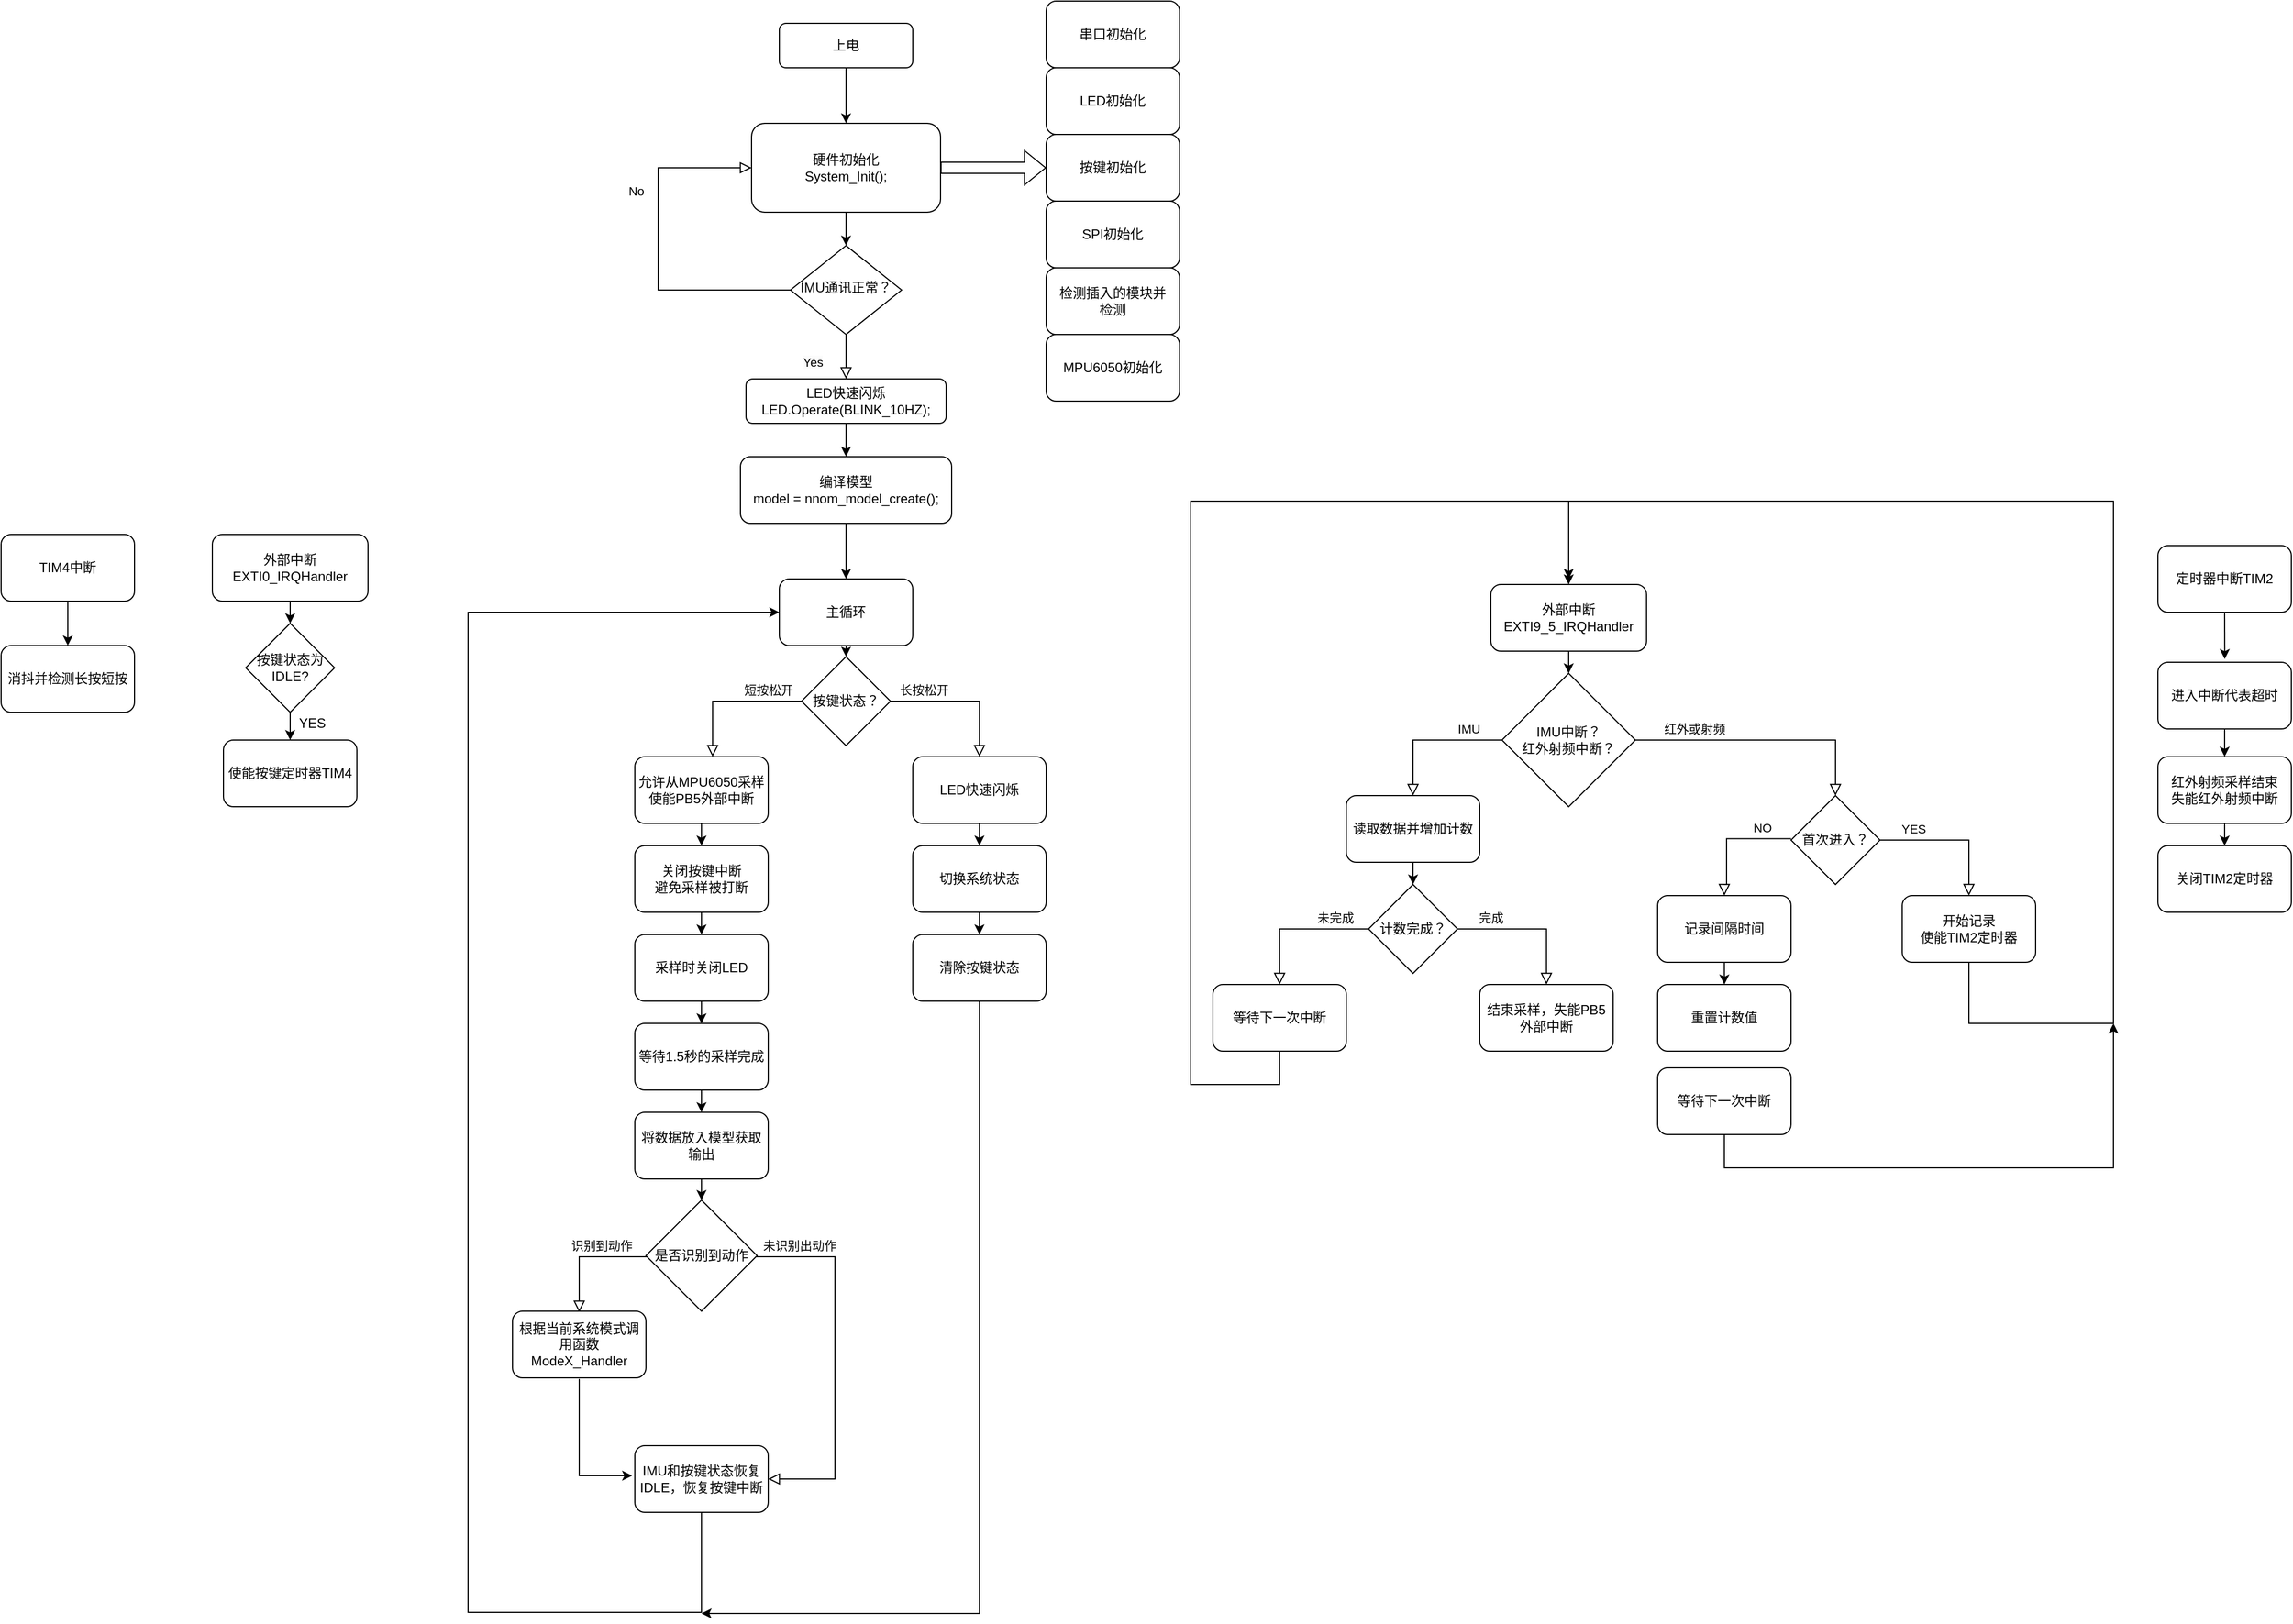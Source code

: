 <mxfile version="24.7.7">
  <diagram id="C5RBs43oDa-KdzZeNtuy" name="Page-1">
    <mxGraphModel dx="1990" dy="1790" grid="1" gridSize="10" guides="1" tooltips="1" connect="1" arrows="1" fold="1" page="1" pageScale="1" pageWidth="827" pageHeight="1169" math="0" shadow="0">
      <root>
        <mxCell id="WIyWlLk6GJQsqaUBKTNV-0" />
        <mxCell id="WIyWlLk6GJQsqaUBKTNV-1" parent="WIyWlLk6GJQsqaUBKTNV-0" />
        <mxCell id="WIyWlLk6GJQsqaUBKTNV-7" value="硬件初始化&lt;br&gt;&lt;div&gt;System_Init();&lt;br&gt;&lt;/div&gt;" style="rounded=1;whiteSpace=wrap;html=1;fontSize=12;glass=0;strokeWidth=1;shadow=0;" parent="WIyWlLk6GJQsqaUBKTNV-1" vertex="1">
          <mxGeometry x="135" y="40" width="170" height="80" as="geometry" />
        </mxCell>
        <mxCell id="WIyWlLk6GJQsqaUBKTNV-8" value="No" style="rounded=0;html=1;jettySize=auto;orthogonalLoop=1;fontSize=11;endArrow=block;endFill=0;endSize=8;strokeWidth=1;shadow=0;labelBackgroundColor=none;edgeStyle=orthogonalEdgeStyle;entryX=0;entryY=0.5;entryDx=0;entryDy=0;" parent="WIyWlLk6GJQsqaUBKTNV-1" source="WIyWlLk6GJQsqaUBKTNV-10" target="WIyWlLk6GJQsqaUBKTNV-7" edge="1">
          <mxGeometry x="0.333" y="20" relative="1" as="geometry">
            <mxPoint as="offset" />
            <mxPoint x="50.029" y="30" as="targetPoint" />
            <Array as="points">
              <mxPoint x="51" y="190" />
              <mxPoint x="51" y="80" />
            </Array>
          </mxGeometry>
        </mxCell>
        <mxCell id="WIyWlLk6GJQsqaUBKTNV-9" value="&#xa;&lt;span style=&quot;color: rgb(0, 0, 0); font-family: Helvetica; font-size: 11px; font-style: normal; font-variant-ligatures: normal; font-variant-caps: normal; font-weight: 400; letter-spacing: normal; orphans: 2; text-align: center; text-indent: 0px; text-transform: none; widows: 2; word-spacing: 0px; -webkit-text-stroke-width: 0px; white-space: nowrap; background-color: rgb(251, 251, 251); text-decoration-thickness: initial; text-decoration-style: initial; text-decoration-color: initial; display: inline !important; float: none;&quot;&gt;Yes&lt;/span&gt;&#xa;&#xa;" style="edgeStyle=orthogonalEdgeStyle;rounded=0;html=1;jettySize=auto;orthogonalLoop=1;fontSize=11;endArrow=block;endFill=0;endSize=8;strokeWidth=1;shadow=0;labelBackgroundColor=none;" parent="WIyWlLk6GJQsqaUBKTNV-1" source="WIyWlLk6GJQsqaUBKTNV-10" target="WIyWlLk6GJQsqaUBKTNV-12" edge="1">
          <mxGeometry x="0.6" y="-30" relative="1" as="geometry">
            <mxPoint as="offset" />
          </mxGeometry>
        </mxCell>
        <mxCell id="WIyWlLk6GJQsqaUBKTNV-10" value="IMU通讯正常？" style="rhombus;whiteSpace=wrap;html=1;shadow=0;fontFamily=Helvetica;fontSize=12;align=center;strokeWidth=1;spacing=6;spacingTop=-4;" parent="WIyWlLk6GJQsqaUBKTNV-1" vertex="1">
          <mxGeometry x="170" y="150" width="100" height="80" as="geometry" />
        </mxCell>
        <mxCell id="WIyWlLk6GJQsqaUBKTNV-12" value="LED快速闪烁&lt;div&gt;LED.Operate(BLINK_10HZ);&lt;br&gt;&lt;/div&gt;" style="rounded=1;whiteSpace=wrap;html=1;fontSize=12;glass=0;strokeWidth=1;shadow=0;" parent="WIyWlLk6GJQsqaUBKTNV-1" vertex="1">
          <mxGeometry x="130" y="270" width="180" height="40" as="geometry" />
        </mxCell>
        <mxCell id="cGzzTtDJnLrmd89lkDur-1" value="上电" style="rounded=1;whiteSpace=wrap;html=1;fontSize=12;glass=0;strokeWidth=1;shadow=0;" vertex="1" parent="WIyWlLk6GJQsqaUBKTNV-1">
          <mxGeometry x="160" y="-50" width="120" height="40" as="geometry" />
        </mxCell>
        <mxCell id="cGzzTtDJnLrmd89lkDur-4" value="" style="endArrow=classic;html=1;rounded=0;exitX=0.5;exitY=1;exitDx=0;exitDy=0;entryX=0.5;entryY=0;entryDx=0;entryDy=0;" edge="1" parent="WIyWlLk6GJQsqaUBKTNV-1" source="WIyWlLk6GJQsqaUBKTNV-7" target="WIyWlLk6GJQsqaUBKTNV-10">
          <mxGeometry width="50" height="50" relative="1" as="geometry">
            <mxPoint x="280" y="260" as="sourcePoint" />
            <mxPoint x="330" y="210" as="targetPoint" />
          </mxGeometry>
        </mxCell>
        <mxCell id="cGzzTtDJnLrmd89lkDur-5" value="" style="endArrow=classic;html=1;rounded=0;exitX=0.5;exitY=1;exitDx=0;exitDy=0;entryX=0.5;entryY=0;entryDx=0;entryDy=0;" edge="1" parent="WIyWlLk6GJQsqaUBKTNV-1" source="cGzzTtDJnLrmd89lkDur-1" target="WIyWlLk6GJQsqaUBKTNV-7">
          <mxGeometry width="50" height="50" relative="1" as="geometry">
            <mxPoint x="230" y="80" as="sourcePoint" />
            <mxPoint x="280" y="30" as="targetPoint" />
          </mxGeometry>
        </mxCell>
        <mxCell id="cGzzTtDJnLrmd89lkDur-8" value="编译模型&lt;div&gt;model = nnom_model_create();&lt;br&gt;&lt;/div&gt;" style="rounded=1;whiteSpace=wrap;html=1;" vertex="1" parent="WIyWlLk6GJQsqaUBKTNV-1">
          <mxGeometry x="125" y="340" width="190" height="60" as="geometry" />
        </mxCell>
        <mxCell id="cGzzTtDJnLrmd89lkDur-9" value="" style="endArrow=classic;html=1;rounded=0;entryX=0.5;entryY=0;entryDx=0;entryDy=0;exitX=0.5;exitY=1;exitDx=0;exitDy=0;" edge="1" parent="WIyWlLk6GJQsqaUBKTNV-1" source="WIyWlLk6GJQsqaUBKTNV-12" target="cGzzTtDJnLrmd89lkDur-8">
          <mxGeometry width="50" height="50" relative="1" as="geometry">
            <mxPoint x="210" y="370" as="sourcePoint" />
            <mxPoint x="260" y="320" as="targetPoint" />
          </mxGeometry>
        </mxCell>
        <mxCell id="cGzzTtDJnLrmd89lkDur-10" value="" style="shape=flexArrow;endArrow=classic;html=1;rounded=0;exitX=1;exitY=0.5;exitDx=0;exitDy=0;" edge="1" parent="WIyWlLk6GJQsqaUBKTNV-1" source="WIyWlLk6GJQsqaUBKTNV-7">
          <mxGeometry width="50" height="50" relative="1" as="geometry">
            <mxPoint x="430" y="80" as="sourcePoint" />
            <mxPoint x="400" y="80" as="targetPoint" />
          </mxGeometry>
        </mxCell>
        <mxCell id="cGzzTtDJnLrmd89lkDur-11" value="串口初始化" style="rounded=1;whiteSpace=wrap;html=1;" vertex="1" parent="WIyWlLk6GJQsqaUBKTNV-1">
          <mxGeometry x="400" y="-70" width="120" height="60" as="geometry" />
        </mxCell>
        <mxCell id="cGzzTtDJnLrmd89lkDur-12" value="LED初始化" style="rounded=1;whiteSpace=wrap;html=1;" vertex="1" parent="WIyWlLk6GJQsqaUBKTNV-1">
          <mxGeometry x="400" y="-10" width="120" height="60" as="geometry" />
        </mxCell>
        <mxCell id="cGzzTtDJnLrmd89lkDur-13" value="按键初始化" style="rounded=1;whiteSpace=wrap;html=1;" vertex="1" parent="WIyWlLk6GJQsqaUBKTNV-1">
          <mxGeometry x="400" y="50" width="120" height="60" as="geometry" />
        </mxCell>
        <mxCell id="cGzzTtDJnLrmd89lkDur-14" value="SPI初始化" style="rounded=1;whiteSpace=wrap;html=1;" vertex="1" parent="WIyWlLk6GJQsqaUBKTNV-1">
          <mxGeometry x="400" y="110" width="120" height="60" as="geometry" />
        </mxCell>
        <mxCell id="cGzzTtDJnLrmd89lkDur-15" value="MPU6050初始化" style="rounded=1;whiteSpace=wrap;html=1;" vertex="1" parent="WIyWlLk6GJQsqaUBKTNV-1">
          <mxGeometry x="400" y="230" width="120" height="60" as="geometry" />
        </mxCell>
        <mxCell id="cGzzTtDJnLrmd89lkDur-16" value="主循环" style="rounded=1;whiteSpace=wrap;html=1;" vertex="1" parent="WIyWlLk6GJQsqaUBKTNV-1">
          <mxGeometry x="160" y="450" width="120" height="60" as="geometry" />
        </mxCell>
        <mxCell id="cGzzTtDJnLrmd89lkDur-17" value="" style="endArrow=classic;html=1;rounded=0;exitX=0.5;exitY=1;exitDx=0;exitDy=0;entryX=0.5;entryY=0;entryDx=0;entryDy=0;" edge="1" parent="WIyWlLk6GJQsqaUBKTNV-1" source="cGzzTtDJnLrmd89lkDur-8" target="cGzzTtDJnLrmd89lkDur-16">
          <mxGeometry width="50" height="50" relative="1" as="geometry">
            <mxPoint x="340" y="470" as="sourcePoint" />
            <mxPoint x="390" y="420" as="targetPoint" />
          </mxGeometry>
        </mxCell>
        <mxCell id="cGzzTtDJnLrmd89lkDur-18" value="外部中断&lt;div&gt;EXTI9_5_IRQHandler&lt;br&gt;&lt;/div&gt;" style="rounded=1;whiteSpace=wrap;html=1;" vertex="1" parent="WIyWlLk6GJQsqaUBKTNV-1">
          <mxGeometry x="800" y="455" width="140" height="60" as="geometry" />
        </mxCell>
        <mxCell id="cGzzTtDJnLrmd89lkDur-19" value="外部中断&lt;div&gt;EXTI0_IRQHandler&lt;br&gt;&lt;/div&gt;" style="rounded=1;whiteSpace=wrap;html=1;" vertex="1" parent="WIyWlLk6GJQsqaUBKTNV-1">
          <mxGeometry x="-350" y="410" width="140" height="60" as="geometry" />
        </mxCell>
        <mxCell id="cGzzTtDJnLrmd89lkDur-20" value="按键状态？" style="rhombus;whiteSpace=wrap;html=1;" vertex="1" parent="WIyWlLk6GJQsqaUBKTNV-1">
          <mxGeometry x="180" y="520" width="80" height="80" as="geometry" />
        </mxCell>
        <mxCell id="cGzzTtDJnLrmd89lkDur-21" value="" style="endArrow=classic;html=1;rounded=0;exitX=0.5;exitY=1;exitDx=0;exitDy=0;entryX=0.5;entryY=0;entryDx=0;entryDy=0;" edge="1" parent="WIyWlLk6GJQsqaUBKTNV-1" source="cGzzTtDJnLrmd89lkDur-16" target="cGzzTtDJnLrmd89lkDur-20">
          <mxGeometry width="50" height="50" relative="1" as="geometry">
            <mxPoint x="270" y="550" as="sourcePoint" />
            <mxPoint x="220" y="510" as="targetPoint" />
          </mxGeometry>
        </mxCell>
        <mxCell id="cGzzTtDJnLrmd89lkDur-26" value="识别到动作" style="edgeStyle=orthogonalEdgeStyle;rounded=0;html=1;jettySize=auto;orthogonalLoop=1;fontSize=11;endArrow=block;endFill=0;endSize=8;strokeWidth=1;shadow=0;labelBackgroundColor=none;exitX=0;exitY=0.5;exitDx=0;exitDy=0;" edge="1" parent="WIyWlLk6GJQsqaUBKTNV-1">
          <mxGeometry y="-10" relative="1" as="geometry">
            <mxPoint as="offset" />
            <mxPoint x="70" y="1060" as="sourcePoint" />
            <mxPoint x="-20" y="1110" as="targetPoint" />
            <Array as="points">
              <mxPoint x="-20" y="1060" />
            </Array>
          </mxGeometry>
        </mxCell>
        <mxCell id="cGzzTtDJnLrmd89lkDur-27" value="短按松开" style="edgeStyle=orthogonalEdgeStyle;rounded=0;html=1;jettySize=auto;orthogonalLoop=1;fontSize=11;endArrow=block;endFill=0;endSize=8;strokeWidth=1;shadow=0;labelBackgroundColor=none;exitX=1;exitY=0.5;exitDx=0;exitDy=0;" edge="1" parent="WIyWlLk6GJQsqaUBKTNV-1" source="cGzzTtDJnLrmd89lkDur-20">
          <mxGeometry x="-1" y="110" relative="1" as="geometry">
            <mxPoint x="-110" y="100" as="offset" />
            <mxPoint x="280" y="620" as="sourcePoint" />
            <mxPoint x="340" y="610" as="targetPoint" />
            <Array as="points">
              <mxPoint x="310" y="560" />
              <mxPoint x="310" y="560" />
            </Array>
          </mxGeometry>
        </mxCell>
        <mxCell id="cGzzTtDJnLrmd89lkDur-29" value="关闭按键中断&lt;div&gt;避免采样被打断&lt;/div&gt;" style="rounded=1;whiteSpace=wrap;html=1;" vertex="1" parent="WIyWlLk6GJQsqaUBKTNV-1">
          <mxGeometry x="30" y="690" width="120" height="60" as="geometry" />
        </mxCell>
        <mxCell id="cGzzTtDJnLrmd89lkDur-30" value="允许从MPU6050采样&lt;div&gt;使能PB5外部中断&lt;/div&gt;" style="rounded=1;whiteSpace=wrap;html=1;" vertex="1" parent="WIyWlLk6GJQsqaUBKTNV-1">
          <mxGeometry x="30" y="610" width="120" height="60" as="geometry" />
        </mxCell>
        <mxCell id="cGzzTtDJnLrmd89lkDur-31" value="" style="endArrow=classic;html=1;rounded=0;exitX=0.5;exitY=1;exitDx=0;exitDy=0;entryX=0.5;entryY=0;entryDx=0;entryDy=0;" edge="1" parent="WIyWlLk6GJQsqaUBKTNV-1" source="cGzzTtDJnLrmd89lkDur-30" target="cGzzTtDJnLrmd89lkDur-29">
          <mxGeometry width="50" height="50" relative="1" as="geometry">
            <mxPoint x="210" y="730" as="sourcePoint" />
            <mxPoint x="260" y="680" as="targetPoint" />
          </mxGeometry>
        </mxCell>
        <mxCell id="cGzzTtDJnLrmd89lkDur-32" value="采样时关闭LED" style="rounded=1;whiteSpace=wrap;html=1;" vertex="1" parent="WIyWlLk6GJQsqaUBKTNV-1">
          <mxGeometry x="30" y="770" width="120" height="60" as="geometry" />
        </mxCell>
        <mxCell id="cGzzTtDJnLrmd89lkDur-33" value="" style="endArrow=classic;html=1;rounded=0;exitX=0.5;exitY=1;exitDx=0;exitDy=0;entryX=0.5;entryY=0;entryDx=0;entryDy=0;" edge="1" parent="WIyWlLk6GJQsqaUBKTNV-1" source="cGzzTtDJnLrmd89lkDur-29" target="cGzzTtDJnLrmd89lkDur-32">
          <mxGeometry width="50" height="50" relative="1" as="geometry">
            <mxPoint x="200" y="790" as="sourcePoint" />
            <mxPoint x="250" y="740" as="targetPoint" />
          </mxGeometry>
        </mxCell>
        <mxCell id="cGzzTtDJnLrmd89lkDur-34" value="等待1.5秒的采样完成" style="rounded=1;whiteSpace=wrap;html=1;" vertex="1" parent="WIyWlLk6GJQsqaUBKTNV-1">
          <mxGeometry x="30" y="850" width="120" height="60" as="geometry" />
        </mxCell>
        <mxCell id="cGzzTtDJnLrmd89lkDur-35" value="" style="endArrow=classic;html=1;rounded=0;exitX=0.5;exitY=1;exitDx=0;exitDy=0;entryX=0.5;entryY=0;entryDx=0;entryDy=0;" edge="1" parent="WIyWlLk6GJQsqaUBKTNV-1" source="cGzzTtDJnLrmd89lkDur-32" target="cGzzTtDJnLrmd89lkDur-34">
          <mxGeometry width="50" height="50" relative="1" as="geometry">
            <mxPoint x="110" y="800" as="sourcePoint" />
            <mxPoint x="160" y="750" as="targetPoint" />
          </mxGeometry>
        </mxCell>
        <mxCell id="cGzzTtDJnLrmd89lkDur-36" value="" style="endArrow=classic;html=1;rounded=0;exitX=0.5;exitY=1;exitDx=0;exitDy=0;" edge="1" parent="WIyWlLk6GJQsqaUBKTNV-1" source="cGzzTtDJnLrmd89lkDur-34">
          <mxGeometry width="50" height="50" relative="1" as="geometry">
            <mxPoint x="90" y="1000" as="sourcePoint" />
            <mxPoint x="90" y="930" as="targetPoint" />
          </mxGeometry>
        </mxCell>
        <mxCell id="cGzzTtDJnLrmd89lkDur-37" value="将数据放入模型获取输出" style="rounded=1;whiteSpace=wrap;html=1;" vertex="1" parent="WIyWlLk6GJQsqaUBKTNV-1">
          <mxGeometry x="30" y="930" width="120" height="60" as="geometry" />
        </mxCell>
        <mxCell id="cGzzTtDJnLrmd89lkDur-38" value="是否识别到动作" style="rhombus;whiteSpace=wrap;html=1;" vertex="1" parent="WIyWlLk6GJQsqaUBKTNV-1">
          <mxGeometry x="40" y="1009" width="100" height="100" as="geometry" />
        </mxCell>
        <mxCell id="cGzzTtDJnLrmd89lkDur-39" value="" style="endArrow=classic;html=1;rounded=0;exitX=0.5;exitY=1;exitDx=0;exitDy=0;entryX=0.5;entryY=0;entryDx=0;entryDy=0;" edge="1" parent="WIyWlLk6GJQsqaUBKTNV-1" source="cGzzTtDJnLrmd89lkDur-37" target="cGzzTtDJnLrmd89lkDur-38">
          <mxGeometry width="50" height="50" relative="1" as="geometry">
            <mxPoint x="100" y="1070" as="sourcePoint" />
            <mxPoint x="150" y="1020" as="targetPoint" />
          </mxGeometry>
        </mxCell>
        <mxCell id="cGzzTtDJnLrmd89lkDur-40" value="长按松开" style="edgeStyle=orthogonalEdgeStyle;rounded=0;html=1;jettySize=auto;orthogonalLoop=1;fontSize=11;endArrow=block;endFill=0;endSize=8;strokeWidth=1;shadow=0;labelBackgroundColor=none;" edge="1" parent="WIyWlLk6GJQsqaUBKTNV-1">
          <mxGeometry x="-1" y="-110" relative="1" as="geometry">
            <mxPoint x="110" y="100" as="offset" />
            <mxPoint x="180" y="560" as="sourcePoint" />
            <mxPoint x="100" y="610" as="targetPoint" />
            <Array as="points">
              <mxPoint x="100" y="560" />
            </Array>
          </mxGeometry>
        </mxCell>
        <mxCell id="cGzzTtDJnLrmd89lkDur-41" value="未识别出动作" style="edgeStyle=orthogonalEdgeStyle;rounded=0;html=1;jettySize=auto;orthogonalLoop=1;fontSize=11;endArrow=block;endFill=0;endSize=8;strokeWidth=1;shadow=0;labelBackgroundColor=none;exitX=1;exitY=0.5;exitDx=0;exitDy=0;entryX=1;entryY=0.5;entryDx=0;entryDy=0;" edge="1" parent="WIyWlLk6GJQsqaUBKTNV-1" source="cGzzTtDJnLrmd89lkDur-38" target="cGzzTtDJnLrmd89lkDur-43">
          <mxGeometry x="-0.765" y="10" relative="1" as="geometry">
            <mxPoint as="offset" />
            <mxPoint x="-30" y="1120" as="sourcePoint" />
            <mxPoint x="200" y="1110" as="targetPoint" />
            <Array as="points">
              <mxPoint x="210" y="1060" />
              <mxPoint x="210" y="1260" />
            </Array>
          </mxGeometry>
        </mxCell>
        <mxCell id="cGzzTtDJnLrmd89lkDur-42" value="根据当前系统模式调用函数ModeX_Handler" style="rounded=1;whiteSpace=wrap;html=1;" vertex="1" parent="WIyWlLk6GJQsqaUBKTNV-1">
          <mxGeometry x="-80" y="1109" width="120" height="60" as="geometry" />
        </mxCell>
        <mxCell id="cGzzTtDJnLrmd89lkDur-43" value="IMU和按键状态恢复&lt;div&gt;IDLE，恢复按键中断&lt;/div&gt;" style="rounded=1;whiteSpace=wrap;html=1;" vertex="1" parent="WIyWlLk6GJQsqaUBKTNV-1">
          <mxGeometry x="30" y="1230" width="120" height="60" as="geometry" />
        </mxCell>
        <mxCell id="cGzzTtDJnLrmd89lkDur-44" value="" style="endArrow=classic;html=1;rounded=0;entryX=-0.02;entryY=0.451;entryDx=0;entryDy=0;entryPerimeter=0;" edge="1" parent="WIyWlLk6GJQsqaUBKTNV-1" target="cGzzTtDJnLrmd89lkDur-43">
          <mxGeometry width="50" height="50" relative="1" as="geometry">
            <mxPoint x="-20" y="1170" as="sourcePoint" />
            <mxPoint x="-20" y="1260" as="targetPoint" />
            <Array as="points">
              <mxPoint x="-20" y="1257" />
            </Array>
          </mxGeometry>
        </mxCell>
        <mxCell id="cGzzTtDJnLrmd89lkDur-45" value="" style="endArrow=classic;html=1;rounded=0;exitX=0.5;exitY=1;exitDx=0;exitDy=0;entryX=0;entryY=0.5;entryDx=0;entryDy=0;" edge="1" parent="WIyWlLk6GJQsqaUBKTNV-1" source="cGzzTtDJnLrmd89lkDur-43" target="cGzzTtDJnLrmd89lkDur-16">
          <mxGeometry width="50" height="50" relative="1" as="geometry">
            <mxPoint x="-100" y="1300.0" as="sourcePoint" />
            <mxPoint x="-30" y="460" as="targetPoint" />
            <Array as="points">
              <mxPoint x="90" y="1380" />
              <mxPoint x="-120" y="1380" />
              <mxPoint x="-120" y="920" />
              <mxPoint x="-120" y="480" />
            </Array>
          </mxGeometry>
        </mxCell>
        <mxCell id="cGzzTtDJnLrmd89lkDur-46" value="LED快速闪烁" style="rounded=1;whiteSpace=wrap;html=1;" vertex="1" parent="WIyWlLk6GJQsqaUBKTNV-1">
          <mxGeometry x="280" y="610" width="120" height="60" as="geometry" />
        </mxCell>
        <mxCell id="cGzzTtDJnLrmd89lkDur-47" value="切换系统状态" style="rounded=1;whiteSpace=wrap;html=1;" vertex="1" parent="WIyWlLk6GJQsqaUBKTNV-1">
          <mxGeometry x="280" y="690" width="120" height="60" as="geometry" />
        </mxCell>
        <mxCell id="cGzzTtDJnLrmd89lkDur-48" value="" style="endArrow=classic;html=1;rounded=0;exitX=0.5;exitY=1;exitDx=0;exitDy=0;entryX=0.5;entryY=0;entryDx=0;entryDy=0;" edge="1" parent="WIyWlLk6GJQsqaUBKTNV-1" source="cGzzTtDJnLrmd89lkDur-46" target="cGzzTtDJnLrmd89lkDur-47">
          <mxGeometry width="50" height="50" relative="1" as="geometry">
            <mxPoint x="360" y="820" as="sourcePoint" />
            <mxPoint x="410" y="770" as="targetPoint" />
          </mxGeometry>
        </mxCell>
        <mxCell id="cGzzTtDJnLrmd89lkDur-49" value="清除按键状态" style="rounded=1;whiteSpace=wrap;html=1;" vertex="1" parent="WIyWlLk6GJQsqaUBKTNV-1">
          <mxGeometry x="280" y="770" width="120" height="60" as="geometry" />
        </mxCell>
        <mxCell id="cGzzTtDJnLrmd89lkDur-50" value="" style="endArrow=classic;html=1;rounded=0;exitX=0.5;exitY=1;exitDx=0;exitDy=0;entryX=0.5;entryY=0;entryDx=0;entryDy=0;" edge="1" parent="WIyWlLk6GJQsqaUBKTNV-1" source="cGzzTtDJnLrmd89lkDur-47" target="cGzzTtDJnLrmd89lkDur-49">
          <mxGeometry width="50" height="50" relative="1" as="geometry">
            <mxPoint x="390" y="850" as="sourcePoint" />
            <mxPoint x="440" y="800" as="targetPoint" />
          </mxGeometry>
        </mxCell>
        <mxCell id="cGzzTtDJnLrmd89lkDur-51" value="" style="endArrow=classic;html=1;rounded=0;exitX=0.5;exitY=1;exitDx=0;exitDy=0;" edge="1" parent="WIyWlLk6GJQsqaUBKTNV-1" source="cGzzTtDJnLrmd89lkDur-49">
          <mxGeometry width="50" height="50" relative="1" as="geometry">
            <mxPoint x="410" y="1050" as="sourcePoint" />
            <mxPoint x="90" y="1381" as="targetPoint" />
            <Array as="points">
              <mxPoint x="340" y="1381" />
            </Array>
          </mxGeometry>
        </mxCell>
        <mxCell id="cGzzTtDJnLrmd89lkDur-52" value="IMU中断？&lt;div&gt;红外射频中断？&lt;/div&gt;" style="rhombus;whiteSpace=wrap;html=1;" vertex="1" parent="WIyWlLk6GJQsqaUBKTNV-1">
          <mxGeometry x="810" y="535" width="120" height="120" as="geometry" />
        </mxCell>
        <mxCell id="cGzzTtDJnLrmd89lkDur-53" value="" style="endArrow=classic;html=1;rounded=0;exitX=0.5;exitY=1;exitDx=0;exitDy=0;entryX=0.5;entryY=0;entryDx=0;entryDy=0;" edge="1" parent="WIyWlLk6GJQsqaUBKTNV-1" source="cGzzTtDJnLrmd89lkDur-18" target="cGzzTtDJnLrmd89lkDur-52">
          <mxGeometry width="50" height="50" relative="1" as="geometry">
            <mxPoint x="1010" y="625" as="sourcePoint" />
            <mxPoint x="1060" y="575" as="targetPoint" />
          </mxGeometry>
        </mxCell>
        <mxCell id="cGzzTtDJnLrmd89lkDur-55" value="使能按键定时器TIM4" style="rounded=1;whiteSpace=wrap;html=1;" vertex="1" parent="WIyWlLk6GJQsqaUBKTNV-1">
          <mxGeometry x="-340" y="595" width="120" height="60" as="geometry" />
        </mxCell>
        <mxCell id="cGzzTtDJnLrmd89lkDur-57" value="检测插入的模块并&lt;div&gt;检测&lt;/div&gt;" style="rounded=1;whiteSpace=wrap;html=1;" vertex="1" parent="WIyWlLk6GJQsqaUBKTNV-1">
          <mxGeometry x="400" y="170" width="120" height="60" as="geometry" />
        </mxCell>
        <mxCell id="cGzzTtDJnLrmd89lkDur-58" value="IMU" style="edgeStyle=orthogonalEdgeStyle;rounded=0;html=1;jettySize=auto;orthogonalLoop=1;fontSize=11;endArrow=block;endFill=0;endSize=8;strokeWidth=1;shadow=0;labelBackgroundColor=none;" edge="1" parent="WIyWlLk6GJQsqaUBKTNV-1">
          <mxGeometry x="-0.538" y="-10" relative="1" as="geometry">
            <mxPoint as="offset" />
            <mxPoint x="810" y="595" as="sourcePoint" />
            <mxPoint x="730" y="645" as="targetPoint" />
            <Array as="points">
              <mxPoint x="730" y="595" />
            </Array>
          </mxGeometry>
        </mxCell>
        <mxCell id="cGzzTtDJnLrmd89lkDur-59" value="红外或射频" style="edgeStyle=orthogonalEdgeStyle;rounded=0;html=1;jettySize=auto;orthogonalLoop=1;fontSize=11;endArrow=block;endFill=0;endSize=8;strokeWidth=1;shadow=0;labelBackgroundColor=none;exitX=1;exitY=0.5;exitDx=0;exitDy=0;" edge="1" parent="WIyWlLk6GJQsqaUBKTNV-1" source="cGzzTtDJnLrmd89lkDur-52">
          <mxGeometry x="-0.538" y="10" relative="1" as="geometry">
            <mxPoint as="offset" />
            <mxPoint x="1030" y="595" as="sourcePoint" />
            <mxPoint x="1110" y="645" as="targetPoint" />
            <Array as="points">
              <mxPoint x="1110" y="595" />
            </Array>
          </mxGeometry>
        </mxCell>
        <mxCell id="cGzzTtDJnLrmd89lkDur-61" value="读取数据并增加计数" style="rounded=1;whiteSpace=wrap;html=1;" vertex="1" parent="WIyWlLk6GJQsqaUBKTNV-1">
          <mxGeometry x="670" y="645" width="120" height="60" as="geometry" />
        </mxCell>
        <mxCell id="cGzzTtDJnLrmd89lkDur-62" value="计数完成？" style="rhombus;whiteSpace=wrap;html=1;" vertex="1" parent="WIyWlLk6GJQsqaUBKTNV-1">
          <mxGeometry x="690" y="725" width="80" height="80" as="geometry" />
        </mxCell>
        <mxCell id="cGzzTtDJnLrmd89lkDur-63" value="" style="endArrow=classic;html=1;rounded=0;exitX=0.5;exitY=1;exitDx=0;exitDy=0;entryX=0.5;entryY=0;entryDx=0;entryDy=0;" edge="1" parent="WIyWlLk6GJQsqaUBKTNV-1" source="cGzzTtDJnLrmd89lkDur-61" target="cGzzTtDJnLrmd89lkDur-62">
          <mxGeometry width="50" height="50" relative="1" as="geometry">
            <mxPoint x="770" y="785" as="sourcePoint" />
            <mxPoint x="820" y="735" as="targetPoint" />
          </mxGeometry>
        </mxCell>
        <mxCell id="cGzzTtDJnLrmd89lkDur-64" value="未完成" style="edgeStyle=orthogonalEdgeStyle;rounded=0;html=1;jettySize=auto;orthogonalLoop=1;fontSize=11;endArrow=block;endFill=0;endSize=8;strokeWidth=1;shadow=0;labelBackgroundColor=none;" edge="1" parent="WIyWlLk6GJQsqaUBKTNV-1">
          <mxGeometry x="-0.538" y="-10" relative="1" as="geometry">
            <mxPoint as="offset" />
            <mxPoint x="690" y="765" as="sourcePoint" />
            <mxPoint x="610" y="815" as="targetPoint" />
            <Array as="points">
              <mxPoint x="610" y="765" />
            </Array>
          </mxGeometry>
        </mxCell>
        <mxCell id="cGzzTtDJnLrmd89lkDur-65" value="完成" style="edgeStyle=orthogonalEdgeStyle;rounded=0;html=1;jettySize=auto;orthogonalLoop=1;fontSize=11;endArrow=block;endFill=0;endSize=8;strokeWidth=1;shadow=0;labelBackgroundColor=none;exitX=1;exitY=0.5;exitDx=0;exitDy=0;" edge="1" parent="WIyWlLk6GJQsqaUBKTNV-1">
          <mxGeometry x="-0.538" y="10" relative="1" as="geometry">
            <mxPoint as="offset" />
            <mxPoint x="770" y="765" as="sourcePoint" />
            <mxPoint x="850" y="815" as="targetPoint" />
            <Array as="points">
              <mxPoint x="820" y="765" />
              <mxPoint x="820" y="765" />
            </Array>
          </mxGeometry>
        </mxCell>
        <mxCell id="cGzzTtDJnLrmd89lkDur-67" value="等待下一次中断" style="rounded=1;whiteSpace=wrap;html=1;" vertex="1" parent="WIyWlLk6GJQsqaUBKTNV-1">
          <mxGeometry x="550" y="815" width="120" height="60" as="geometry" />
        </mxCell>
        <mxCell id="cGzzTtDJnLrmd89lkDur-68" value="" style="endArrow=classic;html=1;rounded=0;exitX=0.5;exitY=1;exitDx=0;exitDy=0;entryX=0.5;entryY=0;entryDx=0;entryDy=0;" edge="1" parent="WIyWlLk6GJQsqaUBKTNV-1" source="cGzzTtDJnLrmd89lkDur-67" target="cGzzTtDJnLrmd89lkDur-18">
          <mxGeometry width="50" height="50" relative="1" as="geometry">
            <mxPoint x="610" y="885" as="sourcePoint" />
            <mxPoint x="590" y="775" as="targetPoint" />
            <Array as="points">
              <mxPoint x="610" y="905" />
              <mxPoint x="530" y="905" />
              <mxPoint x="530" y="380" />
              <mxPoint x="700" y="380" />
              <mxPoint x="870" y="380" />
            </Array>
          </mxGeometry>
        </mxCell>
        <mxCell id="cGzzTtDJnLrmd89lkDur-69" value="结束采样，失能PB5&lt;div&gt;外部中断&lt;/div&gt;" style="rounded=1;whiteSpace=wrap;html=1;" vertex="1" parent="WIyWlLk6GJQsqaUBKTNV-1">
          <mxGeometry x="790" y="815" width="120" height="60" as="geometry" />
        </mxCell>
        <mxCell id="cGzzTtDJnLrmd89lkDur-70" value="开始记录&lt;div&gt;使能TIM2定时器&lt;/div&gt;" style="rounded=1;whiteSpace=wrap;html=1;" vertex="1" parent="WIyWlLk6GJQsqaUBKTNV-1">
          <mxGeometry x="1170" y="735" width="120" height="60" as="geometry" />
        </mxCell>
        <mxCell id="cGzzTtDJnLrmd89lkDur-71" value="记录间隔时间" style="rounded=1;whiteSpace=wrap;html=1;" vertex="1" parent="WIyWlLk6GJQsqaUBKTNV-1">
          <mxGeometry x="950" y="735" width="120" height="60" as="geometry" />
        </mxCell>
        <mxCell id="cGzzTtDJnLrmd89lkDur-72" value="首次进入？" style="rhombus;whiteSpace=wrap;html=1;" vertex="1" parent="WIyWlLk6GJQsqaUBKTNV-1">
          <mxGeometry x="1070" y="645" width="80" height="80" as="geometry" />
        </mxCell>
        <mxCell id="cGzzTtDJnLrmd89lkDur-73" value="YES" style="edgeStyle=orthogonalEdgeStyle;rounded=0;html=1;jettySize=auto;orthogonalLoop=1;fontSize=11;endArrow=block;endFill=0;endSize=8;strokeWidth=1;shadow=0;labelBackgroundColor=none;exitX=1;exitY=0.5;exitDx=0;exitDy=0;entryX=0.5;entryY=0;entryDx=0;entryDy=0;" edge="1" parent="WIyWlLk6GJQsqaUBKTNV-1" source="cGzzTtDJnLrmd89lkDur-72" target="cGzzTtDJnLrmd89lkDur-70">
          <mxGeometry x="-0.538" y="10" relative="1" as="geometry">
            <mxPoint as="offset" />
            <mxPoint x="1060" y="690" as="sourcePoint" />
            <mxPoint x="1140" y="740" as="targetPoint" />
            <Array as="points">
              <mxPoint x="1230" y="685" />
            </Array>
          </mxGeometry>
        </mxCell>
        <mxCell id="cGzzTtDJnLrmd89lkDur-74" value="NO" style="edgeStyle=orthogonalEdgeStyle;rounded=0;html=1;jettySize=auto;orthogonalLoop=1;fontSize=11;endArrow=block;endFill=0;endSize=8;strokeWidth=1;shadow=0;labelBackgroundColor=none;exitX=-0.029;exitY=0.485;exitDx=0;exitDy=0;exitPerimeter=0;entryX=0.5;entryY=0;entryDx=0;entryDy=0;" edge="1" parent="WIyWlLk6GJQsqaUBKTNV-1" target="cGzzTtDJnLrmd89lkDur-71">
          <mxGeometry x="-0.538" y="-10" relative="1" as="geometry">
            <mxPoint as="offset" />
            <mxPoint x="1070.0" y="683.77" as="sourcePoint" />
            <mxPoint x="1012" y="740" as="targetPoint" />
            <Array as="points">
              <mxPoint x="1012" y="684" />
              <mxPoint x="1012" y="725" />
              <mxPoint x="1010" y="725" />
            </Array>
          </mxGeometry>
        </mxCell>
        <mxCell id="cGzzTtDJnLrmd89lkDur-76" value="" style="endArrow=classic;html=1;rounded=0;exitX=0.5;exitY=1;exitDx=0;exitDy=0;" edge="1" parent="WIyWlLk6GJQsqaUBKTNV-1" source="cGzzTtDJnLrmd89lkDur-70">
          <mxGeometry width="50" height="50" relative="1" as="geometry">
            <mxPoint x="1170" y="780" as="sourcePoint" />
            <mxPoint x="870" y="450" as="targetPoint" />
            <Array as="points">
              <mxPoint x="1230" y="850" />
              <mxPoint x="1360" y="850" />
              <mxPoint x="1360" y="380" />
              <mxPoint x="870" y="380" />
            </Array>
          </mxGeometry>
        </mxCell>
        <mxCell id="cGzzTtDJnLrmd89lkDur-77" value="重置计数值" style="rounded=1;whiteSpace=wrap;html=1;" vertex="1" parent="WIyWlLk6GJQsqaUBKTNV-1">
          <mxGeometry x="950" y="815" width="120" height="60" as="geometry" />
        </mxCell>
        <mxCell id="cGzzTtDJnLrmd89lkDur-78" value="" style="endArrow=classic;html=1;rounded=0;exitX=0.5;exitY=1;exitDx=0;exitDy=0;entryX=0.5;entryY=0;entryDx=0;entryDy=0;" edge="1" parent="WIyWlLk6GJQsqaUBKTNV-1" source="cGzzTtDJnLrmd89lkDur-71" target="cGzzTtDJnLrmd89lkDur-77">
          <mxGeometry width="50" height="50" relative="1" as="geometry">
            <mxPoint x="910" y="820" as="sourcePoint" />
            <mxPoint x="960" y="770" as="targetPoint" />
          </mxGeometry>
        </mxCell>
        <mxCell id="cGzzTtDJnLrmd89lkDur-79" value="定时器中断TIM2" style="rounded=1;whiteSpace=wrap;html=1;" vertex="1" parent="WIyWlLk6GJQsqaUBKTNV-1">
          <mxGeometry x="1400" y="420" width="120" height="60" as="geometry" />
        </mxCell>
        <mxCell id="cGzzTtDJnLrmd89lkDur-80" value="进入中断代表超时" style="rounded=1;whiteSpace=wrap;html=1;" vertex="1" parent="WIyWlLk6GJQsqaUBKTNV-1">
          <mxGeometry x="1400" y="525" width="120" height="60" as="geometry" />
        </mxCell>
        <mxCell id="cGzzTtDJnLrmd89lkDur-81" value="" style="endArrow=classic;html=1;rounded=0;exitX=0.5;exitY=1;exitDx=0;exitDy=0;entryX=0.501;entryY=-0.048;entryDx=0;entryDy=0;entryPerimeter=0;" edge="1" parent="WIyWlLk6GJQsqaUBKTNV-1" source="cGzzTtDJnLrmd89lkDur-79" target="cGzzTtDJnLrmd89lkDur-80">
          <mxGeometry width="50" height="50" relative="1" as="geometry">
            <mxPoint x="1400" y="585" as="sourcePoint" />
            <mxPoint x="1450" y="535" as="targetPoint" />
          </mxGeometry>
        </mxCell>
        <mxCell id="cGzzTtDJnLrmd89lkDur-89" value="" style="edgeStyle=orthogonalEdgeStyle;rounded=0;orthogonalLoop=1;jettySize=auto;html=1;" edge="1" parent="WIyWlLk6GJQsqaUBKTNV-1" source="cGzzTtDJnLrmd89lkDur-82" target="cGzzTtDJnLrmd89lkDur-84">
          <mxGeometry relative="1" as="geometry" />
        </mxCell>
        <mxCell id="cGzzTtDJnLrmd89lkDur-82" value="红外射频采样结束&lt;div&gt;失能红外射频中断&lt;/div&gt;" style="rounded=1;whiteSpace=wrap;html=1;" vertex="1" parent="WIyWlLk6GJQsqaUBKTNV-1">
          <mxGeometry x="1400" y="610" width="120" height="60" as="geometry" />
        </mxCell>
        <mxCell id="cGzzTtDJnLrmd89lkDur-83" value="" style="endArrow=classic;html=1;rounded=0;exitX=0.5;exitY=1;exitDx=0;exitDy=0;entryX=0.5;entryY=0;entryDx=0;entryDy=0;" edge="1" parent="WIyWlLk6GJQsqaUBKTNV-1" source="cGzzTtDJnLrmd89lkDur-80" target="cGzzTtDJnLrmd89lkDur-82">
          <mxGeometry width="50" height="50" relative="1" as="geometry">
            <mxPoint x="1440" y="645" as="sourcePoint" />
            <mxPoint x="1490" y="595" as="targetPoint" />
          </mxGeometry>
        </mxCell>
        <mxCell id="cGzzTtDJnLrmd89lkDur-84" value="关闭TIM2定时器" style="rounded=1;whiteSpace=wrap;html=1;" vertex="1" parent="WIyWlLk6GJQsqaUBKTNV-1">
          <mxGeometry x="1400" y="690" width="120" height="60" as="geometry" />
        </mxCell>
        <mxCell id="cGzzTtDJnLrmd89lkDur-90" value="" style="endArrow=classic;html=1;rounded=0;exitX=0.5;exitY=1;exitDx=0;exitDy=0;" edge="1" parent="WIyWlLk6GJQsqaUBKTNV-1" source="cGzzTtDJnLrmd89lkDur-91">
          <mxGeometry width="50" height="50" relative="1" as="geometry">
            <mxPoint x="1000" y="1000" as="sourcePoint" />
            <mxPoint x="1360" y="850" as="targetPoint" />
            <Array as="points">
              <mxPoint x="1010" y="980" />
              <mxPoint x="1360" y="980" />
              <mxPoint x="1360" y="940" />
            </Array>
          </mxGeometry>
        </mxCell>
        <mxCell id="cGzzTtDJnLrmd89lkDur-91" value="等待下一次中断" style="rounded=1;whiteSpace=wrap;html=1;" vertex="1" parent="WIyWlLk6GJQsqaUBKTNV-1">
          <mxGeometry x="950" y="890" width="120" height="60" as="geometry" />
        </mxCell>
        <mxCell id="cGzzTtDJnLrmd89lkDur-92" value="按键状态为IDLE?" style="rhombus;whiteSpace=wrap;html=1;" vertex="1" parent="WIyWlLk6GJQsqaUBKTNV-1">
          <mxGeometry x="-320" y="490" width="80" height="80" as="geometry" />
        </mxCell>
        <mxCell id="cGzzTtDJnLrmd89lkDur-93" value="" style="endArrow=classic;html=1;rounded=0;exitX=0.5;exitY=1;exitDx=0;exitDy=0;entryX=0.5;entryY=0;entryDx=0;entryDy=0;" edge="1" parent="WIyWlLk6GJQsqaUBKTNV-1" source="cGzzTtDJnLrmd89lkDur-19" target="cGzzTtDJnLrmd89lkDur-92">
          <mxGeometry width="50" height="50" relative="1" as="geometry">
            <mxPoint x="-120" y="630" as="sourcePoint" />
            <mxPoint x="-70" y="580" as="targetPoint" />
          </mxGeometry>
        </mxCell>
        <mxCell id="cGzzTtDJnLrmd89lkDur-94" value="" style="endArrow=classic;html=1;rounded=0;exitX=0.5;exitY=1;exitDx=0;exitDy=0;entryX=0.5;entryY=0;entryDx=0;entryDy=0;" edge="1" parent="WIyWlLk6GJQsqaUBKTNV-1" source="cGzzTtDJnLrmd89lkDur-92" target="cGzzTtDJnLrmd89lkDur-55">
          <mxGeometry width="50" height="50" relative="1" as="geometry">
            <mxPoint x="-90" y="690" as="sourcePoint" />
            <mxPoint x="-40" y="640" as="targetPoint" />
          </mxGeometry>
        </mxCell>
        <mxCell id="cGzzTtDJnLrmd89lkDur-95" value="YES" style="text;html=1;align=center;verticalAlign=middle;whiteSpace=wrap;rounded=0;" vertex="1" parent="WIyWlLk6GJQsqaUBKTNV-1">
          <mxGeometry x="-290" y="565" width="60" height="30" as="geometry" />
        </mxCell>
        <mxCell id="cGzzTtDJnLrmd89lkDur-97" value="TIM4中断" style="rounded=1;whiteSpace=wrap;html=1;" vertex="1" parent="WIyWlLk6GJQsqaUBKTNV-1">
          <mxGeometry x="-540" y="410" width="120" height="60" as="geometry" />
        </mxCell>
        <mxCell id="cGzzTtDJnLrmd89lkDur-98" value="消抖并检测长按短按" style="rounded=1;whiteSpace=wrap;html=1;" vertex="1" parent="WIyWlLk6GJQsqaUBKTNV-1">
          <mxGeometry x="-540" y="510" width="120" height="60" as="geometry" />
        </mxCell>
        <mxCell id="cGzzTtDJnLrmd89lkDur-99" value="" style="endArrow=classic;html=1;rounded=0;exitX=0.5;exitY=1;exitDx=0;exitDy=0;entryX=0.5;entryY=0;entryDx=0;entryDy=0;" edge="1" parent="WIyWlLk6GJQsqaUBKTNV-1" source="cGzzTtDJnLrmd89lkDur-97" target="cGzzTtDJnLrmd89lkDur-98">
          <mxGeometry width="50" height="50" relative="1" as="geometry">
            <mxPoint x="-400" y="580" as="sourcePoint" />
            <mxPoint x="-350" y="530" as="targetPoint" />
          </mxGeometry>
        </mxCell>
      </root>
    </mxGraphModel>
  </diagram>
</mxfile>
